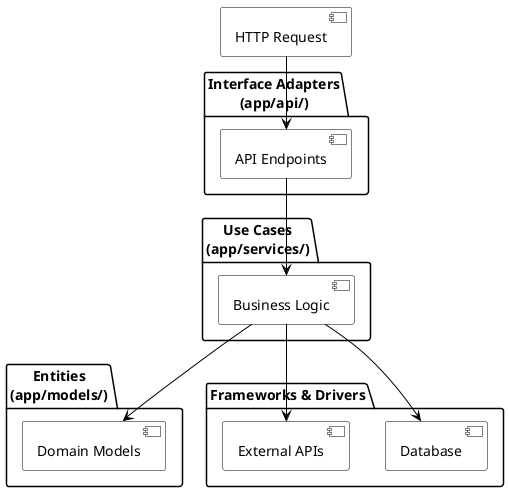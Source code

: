 @startuml Clean Architecture

' Стили
skinparam component {
    BackgroundColor White
    ArrowColor Black
    BorderColor Black
}

' Слои архитектуры
package "Interface Adapters\n(app/api/)" {
    [API Endpoints]
}

package "Use Cases\n(app/services/)" {
    [Business Logic]
}

package "Entities\n(app/models/)" {
    [Domain Models]
}

package "Frameworks & Drivers" {
    [Database]
    [External APIs]
}

' Связи
[HTTP Request] --> [API Endpoints]
[API Endpoints] --> [Business Logic]
[Business Logic] --> [Domain Models]
[Business Logic] --> [Database]
[Business Logic] --> [External APIs]

@enduml 